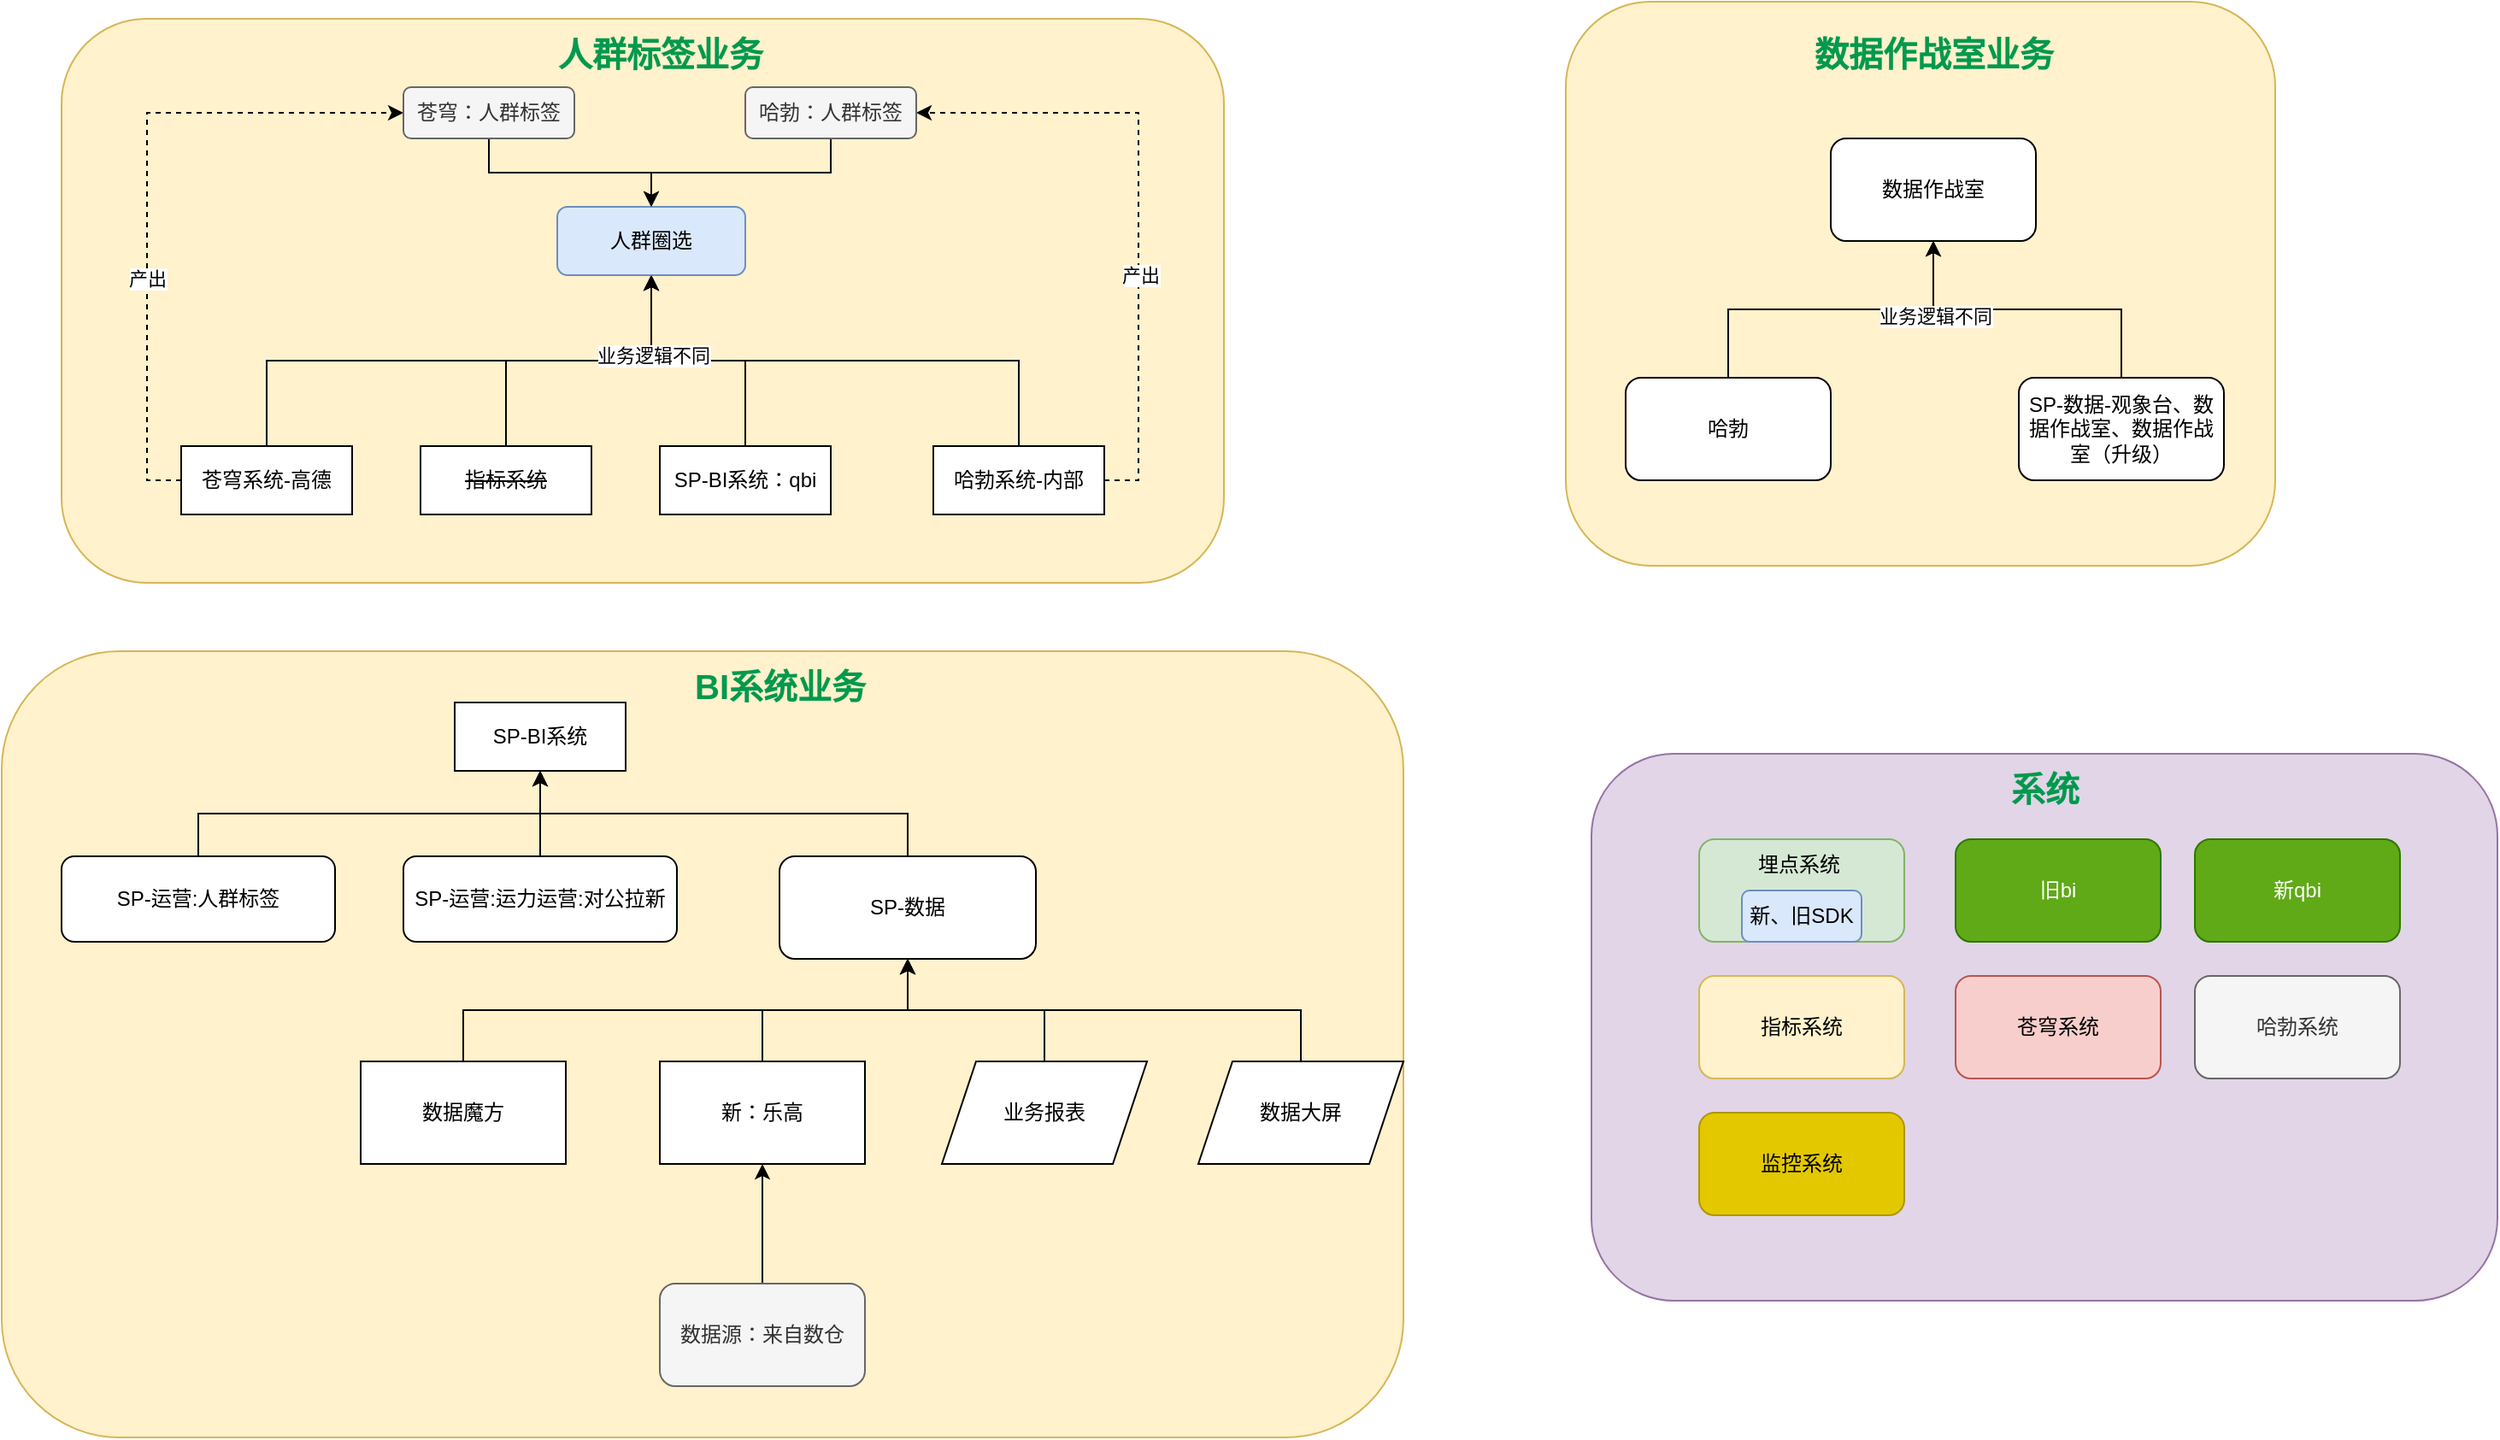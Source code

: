 <mxfile version="24.4.2" type="github">
  <diagram name="第 1 页" id="eANgrpfl19V5May6iINn">
    <mxGraphModel dx="1593" dy="3209" grid="1" gridSize="10" guides="1" tooltips="1" connect="1" arrows="1" fold="1" page="1" pageScale="1" pageWidth="1654" pageHeight="2336" math="0" shadow="0">
      <root>
        <mxCell id="0" />
        <mxCell id="1" parent="0" />
        <mxCell id="1znp_SYPL2sN-UUjBpfQ-29" value="" style="rounded=1;whiteSpace=wrap;html=1;fillColor=#fff2cc;strokeColor=#d6b656;" vertex="1" parent="1">
          <mxGeometry x="35" y="360" width="820" height="460" as="geometry" />
        </mxCell>
        <mxCell id="1znp_SYPL2sN-UUjBpfQ-28" value="" style="rounded=1;whiteSpace=wrap;html=1;fillColor=#e1d5e7;strokeColor=#9673a6;" vertex="1" parent="1">
          <mxGeometry x="965" y="420" width="530" height="320" as="geometry" />
        </mxCell>
        <mxCell id="1znp_SYPL2sN-UUjBpfQ-27" value="" style="rounded=1;whiteSpace=wrap;html=1;fillColor=#fff2cc;strokeColor=#d6b656;" vertex="1" parent="1">
          <mxGeometry x="950" y="-20" width="415" height="330" as="geometry" />
        </mxCell>
        <mxCell id="1znp_SYPL2sN-UUjBpfQ-26" value="" style="rounded=1;whiteSpace=wrap;html=1;fillColor=#fff2cc;strokeColor=#d6b656;" vertex="1" parent="1">
          <mxGeometry x="70" y="-10" width="680" height="330" as="geometry" />
        </mxCell>
        <mxCell id="rTvgBysRln8sT-yUDkH9-7" style="edgeStyle=orthogonalEdgeStyle;rounded=0;orthogonalLoop=1;jettySize=auto;html=1;exitX=0.5;exitY=0;exitDx=0;exitDy=0;entryX=0.5;entryY=1;entryDx=0;entryDy=0;" parent="1" source="rTvgBysRln8sT-yUDkH9-1" target="rTvgBysRln8sT-yUDkH9-6" edge="1">
          <mxGeometry relative="1" as="geometry" />
        </mxCell>
        <mxCell id="rTvgBysRln8sT-yUDkH9-1" value="&lt;strike&gt;指标系统&lt;/strike&gt;" style="rounded=0;whiteSpace=wrap;html=1;" parent="1" vertex="1">
          <mxGeometry x="280" y="240" width="100" height="40" as="geometry" />
        </mxCell>
        <mxCell id="rTvgBysRln8sT-yUDkH9-8" style="edgeStyle=orthogonalEdgeStyle;rounded=0;orthogonalLoop=1;jettySize=auto;html=1;exitX=0.5;exitY=0;exitDx=0;exitDy=0;entryX=0.5;entryY=1;entryDx=0;entryDy=0;" parent="1" source="rTvgBysRln8sT-yUDkH9-2" target="rTvgBysRln8sT-yUDkH9-6" edge="1">
          <mxGeometry relative="1" as="geometry" />
        </mxCell>
        <mxCell id="SWdIP9cP-iB2GuOIObq4-13" style="edgeStyle=orthogonalEdgeStyle;rounded=0;orthogonalLoop=1;jettySize=auto;html=1;exitX=0;exitY=0.5;exitDx=0;exitDy=0;entryX=0;entryY=0.5;entryDx=0;entryDy=0;dashed=1;" parent="1" source="rTvgBysRln8sT-yUDkH9-2" target="rTvgBysRln8sT-yUDkH9-4" edge="1">
          <mxGeometry relative="1" as="geometry" />
        </mxCell>
        <mxCell id="SWdIP9cP-iB2GuOIObq4-14" value="产出" style="edgeLabel;html=1;align=center;verticalAlign=middle;resizable=0;points=[];" parent="SWdIP9cP-iB2GuOIObq4-13" vertex="1" connectable="0">
          <mxGeometry x="-0.283" relative="1" as="geometry">
            <mxPoint as="offset" />
          </mxGeometry>
        </mxCell>
        <mxCell id="rTvgBysRln8sT-yUDkH9-2" value="苍穹系统-高德" style="rounded=0;whiteSpace=wrap;html=1;" parent="1" vertex="1">
          <mxGeometry x="140" y="240" width="100" height="40" as="geometry" />
        </mxCell>
        <mxCell id="rTvgBysRln8sT-yUDkH9-9" style="edgeStyle=orthogonalEdgeStyle;rounded=0;orthogonalLoop=1;jettySize=auto;html=1;exitX=0.5;exitY=0;exitDx=0;exitDy=0;entryX=0.5;entryY=1;entryDx=0;entryDy=0;" parent="1" source="rTvgBysRln8sT-yUDkH9-3" target="rTvgBysRln8sT-yUDkH9-6" edge="1">
          <mxGeometry relative="1" as="geometry" />
        </mxCell>
        <mxCell id="rTvgBysRln8sT-yUDkH9-3" value="SP-BI系统：qbi" style="rounded=0;whiteSpace=wrap;html=1;" parent="1" vertex="1">
          <mxGeometry x="420" y="240" width="100" height="40" as="geometry" />
        </mxCell>
        <mxCell id="SWdIP9cP-iB2GuOIObq4-11" style="edgeStyle=orthogonalEdgeStyle;rounded=0;orthogonalLoop=1;jettySize=auto;html=1;exitX=0.5;exitY=1;exitDx=0;exitDy=0;entryX=0.5;entryY=0;entryDx=0;entryDy=0;" parent="1" source="rTvgBysRln8sT-yUDkH9-4" target="rTvgBysRln8sT-yUDkH9-6" edge="1">
          <mxGeometry relative="1" as="geometry" />
        </mxCell>
        <mxCell id="rTvgBysRln8sT-yUDkH9-4" value="苍穹：人群标签" style="rounded=1;whiteSpace=wrap;html=1;fillColor=#f5f5f5;fontColor=#333333;strokeColor=#666666;" parent="1" vertex="1">
          <mxGeometry x="270" y="30" width="100" height="30" as="geometry" />
        </mxCell>
        <mxCell id="rTvgBysRln8sT-yUDkH9-6" value="人群圈选" style="rounded=1;whiteSpace=wrap;html=1;fillColor=#dae8fc;strokeColor=#6c8ebf;" parent="1" vertex="1">
          <mxGeometry x="360" y="100" width="110" height="40" as="geometry" />
        </mxCell>
        <mxCell id="SWdIP9cP-iB2GuOIObq4-2" style="edgeStyle=orthogonalEdgeStyle;rounded=0;orthogonalLoop=1;jettySize=auto;html=1;exitX=0.5;exitY=0;exitDx=0;exitDy=0;entryX=0.5;entryY=1;entryDx=0;entryDy=0;" parent="1" source="SWdIP9cP-iB2GuOIObq4-1" target="rTvgBysRln8sT-yUDkH9-6" edge="1">
          <mxGeometry relative="1" as="geometry">
            <mxPoint x="340" y="160" as="targetPoint" />
          </mxGeometry>
        </mxCell>
        <mxCell id="1znp_SYPL2sN-UUjBpfQ-7" value="业务逻辑不同" style="edgeLabel;html=1;align=center;verticalAlign=middle;resizable=0;points=[];" vertex="1" connectable="0" parent="SWdIP9cP-iB2GuOIObq4-2">
          <mxGeometry x="0.702" y="-1" relative="1" as="geometry">
            <mxPoint as="offset" />
          </mxGeometry>
        </mxCell>
        <mxCell id="SWdIP9cP-iB2GuOIObq4-12" style="edgeStyle=orthogonalEdgeStyle;rounded=0;orthogonalLoop=1;jettySize=auto;html=1;exitX=1;exitY=0.5;exitDx=0;exitDy=0;entryX=1;entryY=0.5;entryDx=0;entryDy=0;dashed=1;" parent="1" source="SWdIP9cP-iB2GuOIObq4-1" target="SWdIP9cP-iB2GuOIObq4-3" edge="1">
          <mxGeometry relative="1" as="geometry" />
        </mxCell>
        <mxCell id="SWdIP9cP-iB2GuOIObq4-15" value="产出" style="edgeLabel;html=1;align=center;verticalAlign=middle;resizable=0;points=[];" parent="SWdIP9cP-iB2GuOIObq4-12" vertex="1" connectable="0">
          <mxGeometry x="-0.233" y="-1" relative="1" as="geometry">
            <mxPoint as="offset" />
          </mxGeometry>
        </mxCell>
        <mxCell id="SWdIP9cP-iB2GuOIObq4-1" value="哈勃系统-内部" style="rounded=0;whiteSpace=wrap;html=1;" parent="1" vertex="1">
          <mxGeometry x="580" y="240" width="100" height="40" as="geometry" />
        </mxCell>
        <mxCell id="SWdIP9cP-iB2GuOIObq4-9" style="edgeStyle=orthogonalEdgeStyle;rounded=0;orthogonalLoop=1;jettySize=auto;html=1;exitX=0.5;exitY=1;exitDx=0;exitDy=0;entryX=0.5;entryY=0;entryDx=0;entryDy=0;" parent="1" source="SWdIP9cP-iB2GuOIObq4-3" target="rTvgBysRln8sT-yUDkH9-6" edge="1">
          <mxGeometry relative="1" as="geometry" />
        </mxCell>
        <mxCell id="SWdIP9cP-iB2GuOIObq4-3" value="哈勃：人群标签" style="rounded=1;whiteSpace=wrap;html=1;fillColor=#f5f5f5;fontColor=#333333;strokeColor=#666666;" parent="1" vertex="1">
          <mxGeometry x="470" y="30" width="100" height="30" as="geometry" />
        </mxCell>
        <mxCell id="N_xGAvc0zhLMLdToTufJ-9" style="edgeStyle=orthogonalEdgeStyle;rounded=0;orthogonalLoop=1;jettySize=auto;html=1;exitX=0.5;exitY=0;exitDx=0;exitDy=0;entryX=0.5;entryY=1;entryDx=0;entryDy=0;" parent="1" source="SWdIP9cP-iB2GuOIObq4-5" target="N_xGAvc0zhLMLdToTufJ-1" edge="1">
          <mxGeometry relative="1" as="geometry" />
        </mxCell>
        <mxCell id="SWdIP9cP-iB2GuOIObq4-5" value="新：乐高" style="rounded=0;whiteSpace=wrap;html=1;" parent="1" vertex="1">
          <mxGeometry x="420" y="600" width="120" height="60" as="geometry" />
        </mxCell>
        <mxCell id="SWdIP9cP-iB2GuOIObq4-8" style="edgeStyle=orthogonalEdgeStyle;rounded=0;orthogonalLoop=1;jettySize=auto;html=1;exitX=0.5;exitY=1;exitDx=0;exitDy=0;" parent="1" source="SWdIP9cP-iB2GuOIObq4-3" target="SWdIP9cP-iB2GuOIObq4-3" edge="1">
          <mxGeometry relative="1" as="geometry" />
        </mxCell>
        <mxCell id="SWdIP9cP-iB2GuOIObq4-17" style="edgeStyle=orthogonalEdgeStyle;rounded=0;orthogonalLoop=1;jettySize=auto;html=1;exitX=0.5;exitY=0;exitDx=0;exitDy=0;entryX=0.5;entryY=1;entryDx=0;entryDy=0;" parent="1" source="SWdIP9cP-iB2GuOIObq4-16" target="SWdIP9cP-iB2GuOIObq4-5" edge="1">
          <mxGeometry relative="1" as="geometry" />
        </mxCell>
        <mxCell id="SWdIP9cP-iB2GuOIObq4-16" value="数据源：来自数仓" style="rounded=1;whiteSpace=wrap;html=1;fillColor=#f5f5f5;fontColor=#333333;strokeColor=#666666;" parent="1" vertex="1">
          <mxGeometry x="420" y="730" width="120" height="60" as="geometry" />
        </mxCell>
        <mxCell id="N_xGAvc0zhLMLdToTufJ-5" style="edgeStyle=orthogonalEdgeStyle;rounded=0;orthogonalLoop=1;jettySize=auto;html=1;exitX=0.5;exitY=0;exitDx=0;exitDy=0;entryX=0.5;entryY=1;entryDx=0;entryDy=0;" parent="1" source="SWdIP9cP-iB2GuOIObq4-20" target="N_xGAvc0zhLMLdToTufJ-2" edge="1">
          <mxGeometry relative="1" as="geometry" />
        </mxCell>
        <mxCell id="SWdIP9cP-iB2GuOIObq4-20" value="SP-运营:人群标签" style="rounded=1;whiteSpace=wrap;html=1;" parent="1" vertex="1">
          <mxGeometry x="70" y="480" width="160" height="50" as="geometry" />
        </mxCell>
        <mxCell id="N_xGAvc0zhLMLdToTufJ-6" style="edgeStyle=orthogonalEdgeStyle;rounded=0;orthogonalLoop=1;jettySize=auto;html=1;exitX=0.5;exitY=0;exitDx=0;exitDy=0;entryX=0.5;entryY=1;entryDx=0;entryDy=0;" parent="1" source="SWdIP9cP-iB2GuOIObq4-22" target="N_xGAvc0zhLMLdToTufJ-2" edge="1">
          <mxGeometry relative="1" as="geometry" />
        </mxCell>
        <mxCell id="SWdIP9cP-iB2GuOIObq4-22" value="SP-运营:运力运营:对公拉新" style="rounded=1;whiteSpace=wrap;html=1;" parent="1" vertex="1">
          <mxGeometry x="270" y="480" width="160" height="50" as="geometry" />
        </mxCell>
        <mxCell id="N_xGAvc0zhLMLdToTufJ-7" style="edgeStyle=orthogonalEdgeStyle;rounded=0;orthogonalLoop=1;jettySize=auto;html=1;exitX=0.5;exitY=0;exitDx=0;exitDy=0;entryX=0.5;entryY=1;entryDx=0;entryDy=0;" parent="1" source="N_xGAvc0zhLMLdToTufJ-1" target="N_xGAvc0zhLMLdToTufJ-2" edge="1">
          <mxGeometry relative="1" as="geometry" />
        </mxCell>
        <mxCell id="N_xGAvc0zhLMLdToTufJ-1" value="SP-数据" style="rounded=1;whiteSpace=wrap;html=1;" parent="1" vertex="1">
          <mxGeometry x="490" y="480" width="150" height="60" as="geometry" />
        </mxCell>
        <mxCell id="N_xGAvc0zhLMLdToTufJ-2" value="SP-BI系统" style="rounded=0;whiteSpace=wrap;html=1;" parent="1" vertex="1">
          <mxGeometry x="300" y="390" width="100" height="40" as="geometry" />
        </mxCell>
        <mxCell id="N_xGAvc0zhLMLdToTufJ-8" style="edgeStyle=orthogonalEdgeStyle;rounded=0;orthogonalLoop=1;jettySize=auto;html=1;exitX=0.5;exitY=0;exitDx=0;exitDy=0;entryX=0.5;entryY=1;entryDx=0;entryDy=0;" parent="1" source="N_xGAvc0zhLMLdToTufJ-3" target="N_xGAvc0zhLMLdToTufJ-1" edge="1">
          <mxGeometry relative="1" as="geometry" />
        </mxCell>
        <mxCell id="N_xGAvc0zhLMLdToTufJ-3" value="数据魔方" style="rounded=0;whiteSpace=wrap;html=1;" parent="1" vertex="1">
          <mxGeometry x="245" y="600" width="120" height="60" as="geometry" />
        </mxCell>
        <mxCell id="N_xGAvc0zhLMLdToTufJ-12" style="edgeStyle=orthogonalEdgeStyle;rounded=0;orthogonalLoop=1;jettySize=auto;html=1;exitX=0.5;exitY=0;exitDx=0;exitDy=0;entryX=0.5;entryY=1;entryDx=0;entryDy=0;" parent="1" source="N_xGAvc0zhLMLdToTufJ-10" target="N_xGAvc0zhLMLdToTufJ-1" edge="1">
          <mxGeometry relative="1" as="geometry" />
        </mxCell>
        <mxCell id="N_xGAvc0zhLMLdToTufJ-10" value="业务报表" style="shape=parallelogram;perimeter=parallelogramPerimeter;whiteSpace=wrap;html=1;fixedSize=1;" parent="1" vertex="1">
          <mxGeometry x="585" y="600" width="120" height="60" as="geometry" />
        </mxCell>
        <mxCell id="N_xGAvc0zhLMLdToTufJ-14" style="edgeStyle=orthogonalEdgeStyle;rounded=0;orthogonalLoop=1;jettySize=auto;html=1;exitX=0.5;exitY=0;exitDx=0;exitDy=0;entryX=0.5;entryY=1;entryDx=0;entryDy=0;" parent="1" source="N_xGAvc0zhLMLdToTufJ-13" target="N_xGAvc0zhLMLdToTufJ-1" edge="1">
          <mxGeometry relative="1" as="geometry" />
        </mxCell>
        <mxCell id="N_xGAvc0zhLMLdToTufJ-13" value="数据大屏" style="shape=parallelogram;perimeter=parallelogramPerimeter;whiteSpace=wrap;html=1;fixedSize=1;" parent="1" vertex="1">
          <mxGeometry x="735" y="600" width="120" height="60" as="geometry" />
        </mxCell>
        <mxCell id="N_xGAvc0zhLMLdToTufJ-15" value="&lt;b&gt;&lt;font color=&quot;#00994d&quot; style=&quot;font-size: 20px;&quot;&gt;人群标签业务&lt;/font&gt;&lt;/b&gt;" style="text;html=1;align=center;verticalAlign=middle;resizable=0;points=[];autosize=1;strokeColor=none;fillColor=none;" parent="1" vertex="1">
          <mxGeometry x="350" y="-10" width="140" height="40" as="geometry" />
        </mxCell>
        <mxCell id="1znp_SYPL2sN-UUjBpfQ-1" value="数据作战室" style="rounded=1;whiteSpace=wrap;html=1;" vertex="1" parent="1">
          <mxGeometry x="1105" y="60" width="120" height="60" as="geometry" />
        </mxCell>
        <mxCell id="1znp_SYPL2sN-UUjBpfQ-4" style="edgeStyle=orthogonalEdgeStyle;rounded=0;orthogonalLoop=1;jettySize=auto;html=1;exitX=0.5;exitY=0;exitDx=0;exitDy=0;entryX=0.5;entryY=1;entryDx=0;entryDy=0;" edge="1" parent="1" source="1znp_SYPL2sN-UUjBpfQ-2" target="1znp_SYPL2sN-UUjBpfQ-1">
          <mxGeometry relative="1" as="geometry" />
        </mxCell>
        <mxCell id="1znp_SYPL2sN-UUjBpfQ-2" value="哈勃" style="rounded=1;whiteSpace=wrap;html=1;" vertex="1" parent="1">
          <mxGeometry x="985" y="200" width="120" height="60" as="geometry" />
        </mxCell>
        <mxCell id="1znp_SYPL2sN-UUjBpfQ-5" style="edgeStyle=orthogonalEdgeStyle;rounded=0;orthogonalLoop=1;jettySize=auto;html=1;exitX=0.5;exitY=0;exitDx=0;exitDy=0;entryX=0.5;entryY=1;entryDx=0;entryDy=0;" edge="1" parent="1" source="1znp_SYPL2sN-UUjBpfQ-3" target="1znp_SYPL2sN-UUjBpfQ-1">
          <mxGeometry relative="1" as="geometry">
            <mxPoint x="1165" y="130" as="targetPoint" />
          </mxGeometry>
        </mxCell>
        <mxCell id="1znp_SYPL2sN-UUjBpfQ-8" value="业务逻辑不同" style="edgeLabel;html=1;align=center;verticalAlign=middle;resizable=0;points=[];" vertex="1" connectable="0" parent="1znp_SYPL2sN-UUjBpfQ-5">
          <mxGeometry x="0.568" y="4" relative="1" as="geometry">
            <mxPoint as="offset" />
          </mxGeometry>
        </mxCell>
        <mxCell id="1znp_SYPL2sN-UUjBpfQ-3" value="SP-数据-观象台、数据作战室、数据作战室（升级）" style="rounded=1;whiteSpace=wrap;html=1;" vertex="1" parent="1">
          <mxGeometry x="1215" y="200" width="120" height="60" as="geometry" />
        </mxCell>
        <mxCell id="1znp_SYPL2sN-UUjBpfQ-9" value="&lt;b&gt;&lt;font color=&quot;#00994d&quot; style=&quot;font-size: 20px;&quot;&gt;数据作战室业务&lt;/font&gt;&lt;/b&gt;" style="text;html=1;align=center;verticalAlign=middle;resizable=0;points=[];autosize=1;strokeColor=none;fillColor=none;" vertex="1" parent="1">
          <mxGeometry x="1085" y="-10" width="160" height="40" as="geometry" />
        </mxCell>
        <mxCell id="1znp_SYPL2sN-UUjBpfQ-15" value="旧bi" style="rounded=1;whiteSpace=wrap;html=1;fillColor=#60a917;strokeColor=#2D7600;fontColor=#ffffff;" vertex="1" parent="1">
          <mxGeometry x="1178" y="470" width="120" height="60" as="geometry" />
        </mxCell>
        <mxCell id="1znp_SYPL2sN-UUjBpfQ-16" value="新qbi" style="rounded=1;whiteSpace=wrap;html=1;fillColor=#60a917;strokeColor=#2D7600;fontColor=#ffffff;" vertex="1" parent="1">
          <mxGeometry x="1318" y="470" width="120" height="60" as="geometry" />
        </mxCell>
        <mxCell id="1znp_SYPL2sN-UUjBpfQ-17" value="指标系统" style="rounded=1;whiteSpace=wrap;html=1;fillColor=#fff2cc;strokeColor=#d6b656;" vertex="1" parent="1">
          <mxGeometry x="1028" y="550" width="120" height="60" as="geometry" />
        </mxCell>
        <mxCell id="1znp_SYPL2sN-UUjBpfQ-22" value="苍穹系统" style="rounded=1;whiteSpace=wrap;html=1;fillColor=#f8cecc;strokeColor=#b85450;" vertex="1" parent="1">
          <mxGeometry x="1178" y="550" width="120" height="60" as="geometry" />
        </mxCell>
        <mxCell id="1znp_SYPL2sN-UUjBpfQ-23" value="哈勃系统" style="rounded=1;whiteSpace=wrap;html=1;fillColor=#f5f5f5;fontColor=#333333;strokeColor=#666666;" vertex="1" parent="1">
          <mxGeometry x="1318" y="550" width="120" height="60" as="geometry" />
        </mxCell>
        <mxCell id="1znp_SYPL2sN-UUjBpfQ-24" value="监控系统" style="rounded=1;whiteSpace=wrap;html=1;fillColor=#e3c800;fontColor=#000000;strokeColor=#B09500;" vertex="1" parent="1">
          <mxGeometry x="1028" y="630" width="120" height="60" as="geometry" />
        </mxCell>
        <mxCell id="1znp_SYPL2sN-UUjBpfQ-25" value="" style="group" vertex="1" connectable="0" parent="1">
          <mxGeometry x="1028" y="470" width="120" height="60" as="geometry" />
        </mxCell>
        <mxCell id="1znp_SYPL2sN-UUjBpfQ-10" value="" style="rounded=1;whiteSpace=wrap;html=1;fillColor=#d5e8d4;strokeColor=#82b366;" vertex="1" parent="1znp_SYPL2sN-UUjBpfQ-25">
          <mxGeometry width="120" height="60" as="geometry" />
        </mxCell>
        <mxCell id="1znp_SYPL2sN-UUjBpfQ-18" value="新、旧SDK" style="rounded=1;whiteSpace=wrap;html=1;fillColor=#dae8fc;strokeColor=#6c8ebf;" vertex="1" parent="1znp_SYPL2sN-UUjBpfQ-25">
          <mxGeometry x="25" y="30" width="70" height="30" as="geometry" />
        </mxCell>
        <mxCell id="1znp_SYPL2sN-UUjBpfQ-20" value="埋点系统" style="text;html=1;align=center;verticalAlign=middle;resizable=0;points=[];autosize=1;strokeColor=none;fillColor=none;" vertex="1" parent="1znp_SYPL2sN-UUjBpfQ-25">
          <mxGeometry x="23" width="70" height="30" as="geometry" />
        </mxCell>
        <mxCell id="1znp_SYPL2sN-UUjBpfQ-30" value="&lt;font color=&quot;#00994d&quot;&gt;&lt;span style=&quot;font-size: 20px;&quot;&gt;&lt;b&gt;BI系统业务&lt;/b&gt;&lt;/span&gt;&lt;/font&gt;" style="text;html=1;align=center;verticalAlign=middle;resizable=0;points=[];autosize=1;strokeColor=none;fillColor=none;" vertex="1" parent="1">
          <mxGeometry x="430" y="360" width="120" height="40" as="geometry" />
        </mxCell>
        <mxCell id="1znp_SYPL2sN-UUjBpfQ-31" value="&lt;font color=&quot;#00994d&quot;&gt;&lt;span style=&quot;font-size: 20px;&quot;&gt;&lt;b&gt;系统&lt;/b&gt;&lt;/span&gt;&lt;/font&gt;" style="text;html=1;align=center;verticalAlign=middle;resizable=0;points=[];autosize=1;strokeColor=none;fillColor=none;" vertex="1" parent="1">
          <mxGeometry x="1200" y="420" width="60" height="40" as="geometry" />
        </mxCell>
      </root>
    </mxGraphModel>
  </diagram>
</mxfile>
